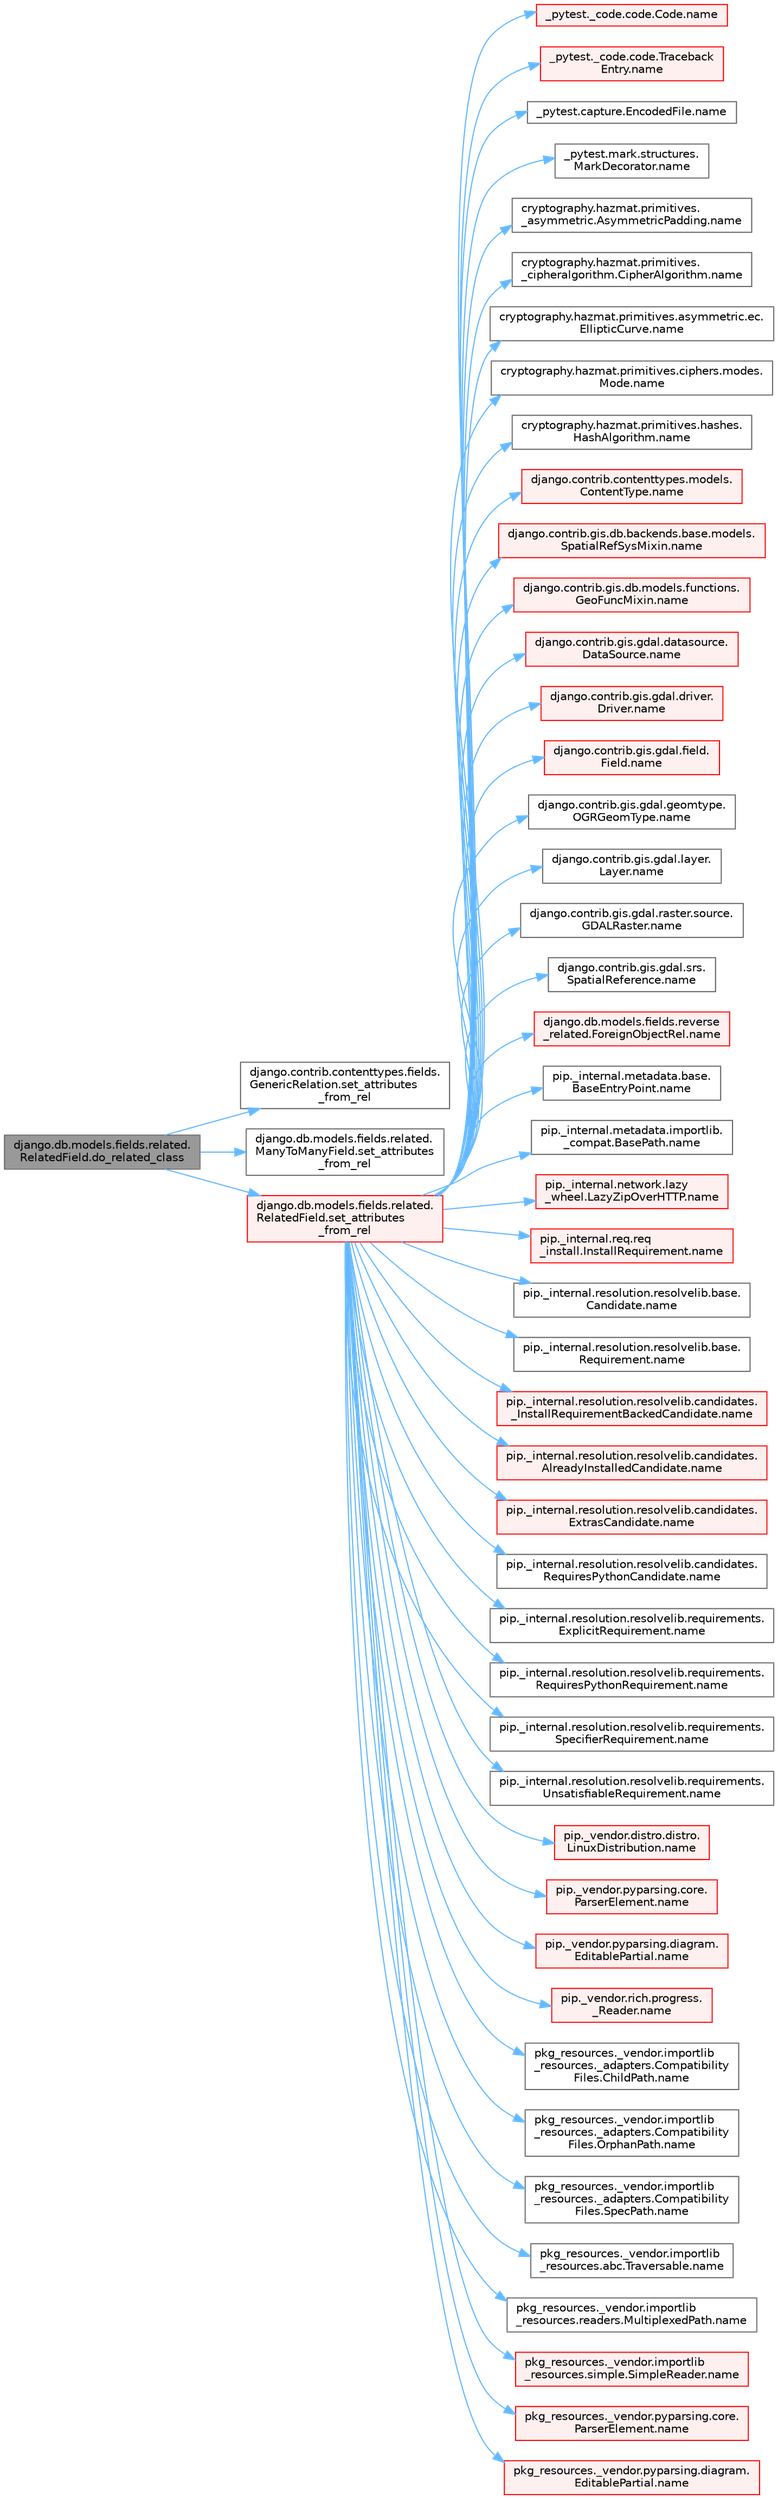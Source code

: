 digraph "django.db.models.fields.related.RelatedField.do_related_class"
{
 // LATEX_PDF_SIZE
  bgcolor="transparent";
  edge [fontname=Helvetica,fontsize=10,labelfontname=Helvetica,labelfontsize=10];
  node [fontname=Helvetica,fontsize=10,shape=box,height=0.2,width=0.4];
  rankdir="LR";
  Node1 [id="Node000001",label="django.db.models.fields.related.\lRelatedField.do_related_class",height=0.2,width=0.4,color="gray40", fillcolor="grey60", style="filled", fontcolor="black",tooltip=" "];
  Node1 -> Node2 [id="edge1_Node000001_Node000002",color="steelblue1",style="solid",tooltip=" "];
  Node2 [id="Node000002",label="django.contrib.contenttypes.fields.\lGenericRelation.set_attributes\l_from_rel",height=0.2,width=0.4,color="grey40", fillcolor="white", style="filled",URL="$classdjango_1_1contrib_1_1contenttypes_1_1fields_1_1_generic_relation.html#ab6dfab00906ad6c507e116ebd89df157",tooltip=" "];
  Node1 -> Node3 [id="edge2_Node000001_Node000003",color="steelblue1",style="solid",tooltip=" "];
  Node3 [id="Node000003",label="django.db.models.fields.related.\lManyToManyField.set_attributes\l_from_rel",height=0.2,width=0.4,color="grey40", fillcolor="white", style="filled",URL="$classdjango_1_1db_1_1models_1_1fields_1_1related_1_1_many_to_many_field.html#ad633f945a75ea81a351179ef87ccd8e8",tooltip=" "];
  Node1 -> Node4 [id="edge3_Node000001_Node000004",color="steelblue1",style="solid",tooltip=" "];
  Node4 [id="Node000004",label="django.db.models.fields.related.\lRelatedField.set_attributes\l_from_rel",height=0.2,width=0.4,color="red", fillcolor="#FFF0F0", style="filled",URL="$classdjango_1_1db_1_1models_1_1fields_1_1related_1_1_related_field.html#a5c0af9e9b9c8ca34aa5d78921bcf4360",tooltip=" "];
  Node4 -> Node5 [id="edge4_Node000004_Node000005",color="steelblue1",style="solid",tooltip=" "];
  Node5 [id="Node000005",label="_pytest._code.code.Code.name",height=0.2,width=0.4,color="red", fillcolor="#FFF0F0", style="filled",URL="$class__pytest_1_1__code_1_1code_1_1_code.html#a1f3cbc53ca6df4a1bab12183694b6e78",tooltip=" "];
  Node4 -> Node17 [id="edge5_Node000004_Node000017",color="steelblue1",style="solid",tooltip=" "];
  Node17 [id="Node000017",label="_pytest._code.code.Traceback\lEntry.name",height=0.2,width=0.4,color="red", fillcolor="#FFF0F0", style="filled",URL="$class__pytest_1_1__code_1_1code_1_1_traceback_entry.html#a106b95c0753f41669fbfb8ee4c11ad3d",tooltip=" "];
  Node4 -> Node19 [id="edge6_Node000004_Node000019",color="steelblue1",style="solid",tooltip=" "];
  Node19 [id="Node000019",label="_pytest.capture.EncodedFile.name",height=0.2,width=0.4,color="grey40", fillcolor="white", style="filled",URL="$class__pytest_1_1capture_1_1_encoded_file.html#a738c73b5de21c7261d9e51f71e4f0397",tooltip=" "];
  Node4 -> Node20 [id="edge7_Node000004_Node000020",color="steelblue1",style="solid",tooltip=" "];
  Node20 [id="Node000020",label="_pytest.mark.structures.\lMarkDecorator.name",height=0.2,width=0.4,color="grey40", fillcolor="white", style="filled",URL="$class__pytest_1_1mark_1_1structures_1_1_mark_decorator.html#ae8f66760cda125450e0e3bd38689c72f",tooltip=" "];
  Node4 -> Node21 [id="edge8_Node000004_Node000021",color="steelblue1",style="solid",tooltip=" "];
  Node21 [id="Node000021",label="cryptography.hazmat.primitives.\l_asymmetric.AsymmetricPadding.name",height=0.2,width=0.4,color="grey40", fillcolor="white", style="filled",URL="$classcryptography_1_1hazmat_1_1primitives_1_1__asymmetric_1_1_asymmetric_padding.html#a8f72e8284cb336861a873ed5ce0e39b5",tooltip=" "];
  Node4 -> Node22 [id="edge9_Node000004_Node000022",color="steelblue1",style="solid",tooltip=" "];
  Node22 [id="Node000022",label="cryptography.hazmat.primitives.\l_cipheralgorithm.CipherAlgorithm.name",height=0.2,width=0.4,color="grey40", fillcolor="white", style="filled",URL="$classcryptography_1_1hazmat_1_1primitives_1_1__cipheralgorithm_1_1_cipher_algorithm.html#a50567a5c3388450ab7aa883ab34a1ac7",tooltip=" "];
  Node4 -> Node23 [id="edge10_Node000004_Node000023",color="steelblue1",style="solid",tooltip=" "];
  Node23 [id="Node000023",label="cryptography.hazmat.primitives.asymmetric.ec.\lEllipticCurve.name",height=0.2,width=0.4,color="grey40", fillcolor="white", style="filled",URL="$classcryptography_1_1hazmat_1_1primitives_1_1asymmetric_1_1ec_1_1_elliptic_curve.html#a2775c4e945309a6c7ea33dace1698a60",tooltip=" "];
  Node4 -> Node24 [id="edge11_Node000004_Node000024",color="steelblue1",style="solid",tooltip=" "];
  Node24 [id="Node000024",label="cryptography.hazmat.primitives.ciphers.modes.\lMode.name",height=0.2,width=0.4,color="grey40", fillcolor="white", style="filled",URL="$classcryptography_1_1hazmat_1_1primitives_1_1ciphers_1_1modes_1_1_mode.html#a99d93fd1370a2abbb5bb5cffbd5ff0f7",tooltip=" "];
  Node4 -> Node25 [id="edge12_Node000004_Node000025",color="steelblue1",style="solid",tooltip=" "];
  Node25 [id="Node000025",label="cryptography.hazmat.primitives.hashes.\lHashAlgorithm.name",height=0.2,width=0.4,color="grey40", fillcolor="white", style="filled",URL="$classcryptography_1_1hazmat_1_1primitives_1_1hashes_1_1_hash_algorithm.html#a42c7e1582d9b46a015774af9e5cbbb0b",tooltip=" "];
  Node4 -> Node26 [id="edge13_Node000004_Node000026",color="steelblue1",style="solid",tooltip=" "];
  Node26 [id="Node000026",label="django.contrib.contenttypes.models.\lContentType.name",height=0.2,width=0.4,color="red", fillcolor="#FFF0F0", style="filled",URL="$classdjango_1_1contrib_1_1contenttypes_1_1models_1_1_content_type.html#a305b62f56597bb2e4823dcf5e6ccdcf8",tooltip=" "];
  Node4 -> Node28 [id="edge14_Node000004_Node000028",color="steelblue1",style="solid",tooltip=" "];
  Node28 [id="Node000028",label="django.contrib.gis.db.backends.base.models.\lSpatialRefSysMixin.name",height=0.2,width=0.4,color="red", fillcolor="#FFF0F0", style="filled",URL="$classdjango_1_1contrib_1_1gis_1_1db_1_1backends_1_1base_1_1models_1_1_spatial_ref_sys_mixin.html#a56fe36e786b49160249395f453dd1cab",tooltip=" "];
  Node4 -> Node58 [id="edge15_Node000004_Node000058",color="steelblue1",style="solid",tooltip=" "];
  Node58 [id="Node000058",label="django.contrib.gis.db.models.functions.\lGeoFuncMixin.name",height=0.2,width=0.4,color="red", fillcolor="#FFF0F0", style="filled",URL="$classdjango_1_1contrib_1_1gis_1_1db_1_1models_1_1functions_1_1_geo_func_mixin.html#adeeb6b2c9db337396468712e919af622",tooltip=" "];
  Node4 -> Node59 [id="edge16_Node000004_Node000059",color="steelblue1",style="solid",tooltip=" "];
  Node59 [id="Node000059",label="django.contrib.gis.gdal.datasource.\lDataSource.name",height=0.2,width=0.4,color="red", fillcolor="#FFF0F0", style="filled",URL="$classdjango_1_1contrib_1_1gis_1_1gdal_1_1datasource_1_1_data_source.html#aaa98728c7ef6f4d96c689550e8af3ed5",tooltip=" "];
  Node4 -> Node73 [id="edge17_Node000004_Node000073",color="steelblue1",style="solid",tooltip=" "];
  Node73 [id="Node000073",label="django.contrib.gis.gdal.driver.\lDriver.name",height=0.2,width=0.4,color="red", fillcolor="#FFF0F0", style="filled",URL="$classdjango_1_1contrib_1_1gis_1_1gdal_1_1driver_1_1_driver.html#aaa5d4d1b9fd762839db84d1e56e36b7f",tooltip=" "];
  Node4 -> Node74 [id="edge18_Node000004_Node000074",color="steelblue1",style="solid",tooltip=" "];
  Node74 [id="Node000074",label="django.contrib.gis.gdal.field.\lField.name",height=0.2,width=0.4,color="red", fillcolor="#FFF0F0", style="filled",URL="$classdjango_1_1contrib_1_1gis_1_1gdal_1_1field_1_1_field.html#a28a3b0af5006d5abf34d5b1497011368",tooltip=" "];
  Node4 -> Node75 [id="edge19_Node000004_Node000075",color="steelblue1",style="solid",tooltip=" "];
  Node75 [id="Node000075",label="django.contrib.gis.gdal.geomtype.\lOGRGeomType.name",height=0.2,width=0.4,color="grey40", fillcolor="white", style="filled",URL="$classdjango_1_1contrib_1_1gis_1_1gdal_1_1geomtype_1_1_o_g_r_geom_type.html#a719b3100682ab8df79fd8a2484163b8e",tooltip=" "];
  Node4 -> Node76 [id="edge20_Node000004_Node000076",color="steelblue1",style="solid",tooltip=" "];
  Node76 [id="Node000076",label="django.contrib.gis.gdal.layer.\lLayer.name",height=0.2,width=0.4,color="grey40", fillcolor="white", style="filled",URL="$classdjango_1_1contrib_1_1gis_1_1gdal_1_1layer_1_1_layer.html#a53791d8e2fe8b1ca86b426a625e7d66c",tooltip=" "];
  Node4 -> Node77 [id="edge21_Node000004_Node000077",color="steelblue1",style="solid",tooltip=" "];
  Node77 [id="Node000077",label="django.contrib.gis.gdal.raster.source.\lGDALRaster.name",height=0.2,width=0.4,color="grey40", fillcolor="white", style="filled",URL="$classdjango_1_1contrib_1_1gis_1_1gdal_1_1raster_1_1source_1_1_g_d_a_l_raster.html#a6cca2a8eca0ab4ff2e89f0f0cce590d1",tooltip=" "];
  Node4 -> Node78 [id="edge22_Node000004_Node000078",color="steelblue1",style="solid",tooltip=" "];
  Node78 [id="Node000078",label="django.contrib.gis.gdal.srs.\lSpatialReference.name",height=0.2,width=0.4,color="grey40", fillcolor="white", style="filled",URL="$classdjango_1_1contrib_1_1gis_1_1gdal_1_1srs_1_1_spatial_reference.html#ac2c9d37b41ae1a91ca63a7046590d603",tooltip=" "];
  Node4 -> Node79 [id="edge23_Node000004_Node000079",color="steelblue1",style="solid",tooltip=" "];
  Node79 [id="Node000079",label="django.db.models.fields.reverse\l_related.ForeignObjectRel.name",height=0.2,width=0.4,color="red", fillcolor="#FFF0F0", style="filled",URL="$classdjango_1_1db_1_1models_1_1fields_1_1reverse__related_1_1_foreign_object_rel.html#a5c0c2387142987d2c9582e677e90b5d7",tooltip=" "];
  Node4 -> Node392 [id="edge24_Node000004_Node000392",color="steelblue1",style="solid",tooltip=" "];
  Node392 [id="Node000392",label="pip._internal.metadata.base.\lBaseEntryPoint.name",height=0.2,width=0.4,color="grey40", fillcolor="white", style="filled",URL="$classpip_1_1__internal_1_1metadata_1_1base_1_1_base_entry_point.html#acd0c7299966258aeb0876da26520233d",tooltip=" "];
  Node4 -> Node393 [id="edge25_Node000004_Node000393",color="steelblue1",style="solid",tooltip=" "];
  Node393 [id="Node000393",label="pip._internal.metadata.importlib.\l_compat.BasePath.name",height=0.2,width=0.4,color="grey40", fillcolor="white", style="filled",URL="$classpip_1_1__internal_1_1metadata_1_1importlib_1_1__compat_1_1_base_path.html#aa5b4e00be6be00e1bd599909ae50bc00",tooltip=" "];
  Node4 -> Node394 [id="edge26_Node000004_Node000394",color="steelblue1",style="solid",tooltip=" "];
  Node394 [id="Node000394",label="pip._internal.network.lazy\l_wheel.LazyZipOverHTTP.name",height=0.2,width=0.4,color="red", fillcolor="#FFF0F0", style="filled",URL="$classpip_1_1__internal_1_1network_1_1lazy__wheel_1_1_lazy_zip_over_h_t_t_p.html#a59403bb703d375caa6c1dda7573257a1",tooltip=" "];
  Node4 -> Node395 [id="edge27_Node000004_Node000395",color="steelblue1",style="solid",tooltip=" "];
  Node395 [id="Node000395",label="pip._internal.req.req\l_install.InstallRequirement.name",height=0.2,width=0.4,color="red", fillcolor="#FFF0F0", style="filled",URL="$classpip_1_1__internal_1_1req_1_1req__install_1_1_install_requirement.html#a6b019e16ae98576ae64c68e0f5824e34",tooltip=" "];
  Node4 -> Node403 [id="edge28_Node000004_Node000403",color="steelblue1",style="solid",tooltip=" "];
  Node403 [id="Node000403",label="pip._internal.resolution.resolvelib.base.\lCandidate.name",height=0.2,width=0.4,color="grey40", fillcolor="white", style="filled",URL="$classpip_1_1__internal_1_1resolution_1_1resolvelib_1_1base_1_1_candidate.html#a7000e68e912182072a011f9df0c142ee",tooltip=" "];
  Node4 -> Node404 [id="edge29_Node000004_Node000404",color="steelblue1",style="solid",tooltip=" "];
  Node404 [id="Node000404",label="pip._internal.resolution.resolvelib.base.\lRequirement.name",height=0.2,width=0.4,color="grey40", fillcolor="white", style="filled",URL="$classpip_1_1__internal_1_1resolution_1_1resolvelib_1_1base_1_1_requirement.html#a013752876d4b3521f3a087987b443d90",tooltip=" "];
  Node4 -> Node405 [id="edge30_Node000004_Node000405",color="steelblue1",style="solid",tooltip=" "];
  Node405 [id="Node000405",label="pip._internal.resolution.resolvelib.candidates.\l_InstallRequirementBackedCandidate.name",height=0.2,width=0.4,color="red", fillcolor="#FFF0F0", style="filled",URL="$classpip_1_1__internal_1_1resolution_1_1resolvelib_1_1candidates_1_1___install_requirement_backed_candidate.html#a1538a825241b855a4abf51d6bf616cde",tooltip=" "];
  Node4 -> Node489 [id="edge31_Node000004_Node000489",color="steelblue1",style="solid",tooltip=" "];
  Node489 [id="Node000489",label="pip._internal.resolution.resolvelib.candidates.\lAlreadyInstalledCandidate.name",height=0.2,width=0.4,color="red", fillcolor="#FFF0F0", style="filled",URL="$classpip_1_1__internal_1_1resolution_1_1resolvelib_1_1candidates_1_1_already_installed_candidate.html#a0f4ae3f092daa140dc8bda04e8d0f2d0",tooltip=" "];
  Node4 -> Node490 [id="edge32_Node000004_Node000490",color="steelblue1",style="solid",tooltip=" "];
  Node490 [id="Node000490",label="pip._internal.resolution.resolvelib.candidates.\lExtrasCandidate.name",height=0.2,width=0.4,color="red", fillcolor="#FFF0F0", style="filled",URL="$classpip_1_1__internal_1_1resolution_1_1resolvelib_1_1candidates_1_1_extras_candidate.html#a6e13b1ab724cd7af8b22cadb37352b31",tooltip=" "];
  Node4 -> Node528 [id="edge33_Node000004_Node000528",color="steelblue1",style="solid",tooltip=" "];
  Node528 [id="Node000528",label="pip._internal.resolution.resolvelib.candidates.\lRequiresPythonCandidate.name",height=0.2,width=0.4,color="grey40", fillcolor="white", style="filled",URL="$classpip_1_1__internal_1_1resolution_1_1resolvelib_1_1candidates_1_1_requires_python_candidate.html#aeff13058676b07d1b67feed53749d838",tooltip=" "];
  Node4 -> Node529 [id="edge34_Node000004_Node000529",color="steelblue1",style="solid",tooltip=" "];
  Node529 [id="Node000529",label="pip._internal.resolution.resolvelib.requirements.\lExplicitRequirement.name",height=0.2,width=0.4,color="grey40", fillcolor="white", style="filled",URL="$classpip_1_1__internal_1_1resolution_1_1resolvelib_1_1requirements_1_1_explicit_requirement.html#a3e8f9b07c17be864b1a90cc2f5e87b35",tooltip=" "];
  Node4 -> Node530 [id="edge35_Node000004_Node000530",color="steelblue1",style="solid",tooltip=" "];
  Node530 [id="Node000530",label="pip._internal.resolution.resolvelib.requirements.\lRequiresPythonRequirement.name",height=0.2,width=0.4,color="grey40", fillcolor="white", style="filled",URL="$classpip_1_1__internal_1_1resolution_1_1resolvelib_1_1requirements_1_1_requires_python_requirement.html#ac555e717a97ebb38cb2ad735939cf8b8",tooltip=" "];
  Node4 -> Node531 [id="edge36_Node000004_Node000531",color="steelblue1",style="solid",tooltip=" "];
  Node531 [id="Node000531",label="pip._internal.resolution.resolvelib.requirements.\lSpecifierRequirement.name",height=0.2,width=0.4,color="grey40", fillcolor="white", style="filled",URL="$classpip_1_1__internal_1_1resolution_1_1resolvelib_1_1requirements_1_1_specifier_requirement.html#af2ae64f787d166605910d13457564fd9",tooltip=" "];
  Node4 -> Node532 [id="edge37_Node000004_Node000532",color="steelblue1",style="solid",tooltip=" "];
  Node532 [id="Node000532",label="pip._internal.resolution.resolvelib.requirements.\lUnsatisfiableRequirement.name",height=0.2,width=0.4,color="grey40", fillcolor="white", style="filled",URL="$classpip_1_1__internal_1_1resolution_1_1resolvelib_1_1requirements_1_1_unsatisfiable_requirement.html#a78f7012fa925a93d5600232bf2bc9728",tooltip=" "];
  Node4 -> Node533 [id="edge38_Node000004_Node000533",color="steelblue1",style="solid",tooltip=" "];
  Node533 [id="Node000533",label="pip._vendor.distro.distro.\lLinuxDistribution.name",height=0.2,width=0.4,color="red", fillcolor="#FFF0F0", style="filled",URL="$classpip_1_1__vendor_1_1distro_1_1distro_1_1_linux_distribution.html#a0f30009e5f86e89a27bd187e8a759e32",tooltip=" "];
  Node4 -> Node594 [id="edge39_Node000004_Node000594",color="steelblue1",style="solid",tooltip=" "];
  Node594 [id="Node000594",label="pip._vendor.pyparsing.core.\lParserElement.name",height=0.2,width=0.4,color="red", fillcolor="#FFF0F0", style="filled",URL="$classpip_1_1__vendor_1_1pyparsing_1_1core_1_1_parser_element.html#ad7db196655f86eaadabd81c40af25717",tooltip=" "];
  Node4 -> Node692 [id="edge40_Node000004_Node000692",color="steelblue1",style="solid",tooltip=" "];
  Node692 [id="Node000692",label="pip._vendor.pyparsing.diagram.\lEditablePartial.name",height=0.2,width=0.4,color="red", fillcolor="#FFF0F0", style="filled",URL="$classpip_1_1__vendor_1_1pyparsing_1_1diagram_1_1_editable_partial.html#a3c8365249bd6514fce002d62622de581",tooltip=" "];
  Node4 -> Node696 [id="edge41_Node000004_Node000696",color="steelblue1",style="solid",tooltip=" "];
  Node696 [id="Node000696",label="pip._vendor.rich.progress.\l_Reader.name",height=0.2,width=0.4,color="red", fillcolor="#FFF0F0", style="filled",URL="$classpip_1_1__vendor_1_1rich_1_1progress_1_1___reader.html#a545f897ce86cf3e798598cb200357c13",tooltip=" "];
  Node4 -> Node783 [id="edge42_Node000004_Node000783",color="steelblue1",style="solid",tooltip=" "];
  Node783 [id="Node000783",label="pkg_resources._vendor.importlib\l_resources._adapters.Compatibility\lFiles.ChildPath.name",height=0.2,width=0.4,color="grey40", fillcolor="white", style="filled",URL="$classpkg__resources_1_1__vendor_1_1importlib__resources_1_1__adapters_1_1_compatibility_files_1_1_child_path.html#afc94399ed8b98c04ce4e64ba7d938f83",tooltip=" "];
  Node4 -> Node784 [id="edge43_Node000004_Node000784",color="steelblue1",style="solid",tooltip=" "];
  Node784 [id="Node000784",label="pkg_resources._vendor.importlib\l_resources._adapters.Compatibility\lFiles.OrphanPath.name",height=0.2,width=0.4,color="grey40", fillcolor="white", style="filled",URL="$classpkg__resources_1_1__vendor_1_1importlib__resources_1_1__adapters_1_1_compatibility_files_1_1_orphan_path.html#ae9a1eacc3cea7040188062420f00df9b",tooltip=" "];
  Node4 -> Node785 [id="edge44_Node000004_Node000785",color="steelblue1",style="solid",tooltip=" "];
  Node785 [id="Node000785",label="pkg_resources._vendor.importlib\l_resources._adapters.Compatibility\lFiles.SpecPath.name",height=0.2,width=0.4,color="grey40", fillcolor="white", style="filled",URL="$classpkg__resources_1_1__vendor_1_1importlib__resources_1_1__adapters_1_1_compatibility_files_1_1_spec_path.html#a0c35c534c3eb08000540b1e49ea78514",tooltip=" "];
  Node4 -> Node786 [id="edge45_Node000004_Node000786",color="steelblue1",style="solid",tooltip=" "];
  Node786 [id="Node000786",label="pkg_resources._vendor.importlib\l_resources.abc.Traversable.name",height=0.2,width=0.4,color="grey40", fillcolor="white", style="filled",URL="$classpkg__resources_1_1__vendor_1_1importlib__resources_1_1abc_1_1_traversable.html#afe86b0d2fe70d19f7f25feb2a1bf5548",tooltip=" "];
  Node4 -> Node787 [id="edge46_Node000004_Node000787",color="steelblue1",style="solid",tooltip=" "];
  Node787 [id="Node000787",label="pkg_resources._vendor.importlib\l_resources.readers.MultiplexedPath.name",height=0.2,width=0.4,color="grey40", fillcolor="white", style="filled",URL="$classpkg__resources_1_1__vendor_1_1importlib__resources_1_1readers_1_1_multiplexed_path.html#ab768a171abd146d3e614e5f56eac674d",tooltip=" "];
  Node4 -> Node788 [id="edge47_Node000004_Node000788",color="steelblue1",style="solid",tooltip=" "];
  Node788 [id="Node000788",label="pkg_resources._vendor.importlib\l_resources.simple.SimpleReader.name",height=0.2,width=0.4,color="red", fillcolor="#FFF0F0", style="filled",URL="$classpkg__resources_1_1__vendor_1_1importlib__resources_1_1simple_1_1_simple_reader.html#ae1484ce89e0ae5c6a6db9670adc3881e",tooltip=" "];
  Node4 -> Node791 [id="edge48_Node000004_Node000791",color="steelblue1",style="solid",tooltip=" "];
  Node791 [id="Node000791",label="pkg_resources._vendor.pyparsing.core.\lParserElement.name",height=0.2,width=0.4,color="red", fillcolor="#FFF0F0", style="filled",URL="$classpkg__resources_1_1__vendor_1_1pyparsing_1_1core_1_1_parser_element.html#abf3887f5a60cd87875ad9ce57ba0ec6a",tooltip=" "];
  Node4 -> Node792 [id="edge49_Node000004_Node000792",color="steelblue1",style="solid",tooltip=" "];
  Node792 [id="Node000792",label="pkg_resources._vendor.pyparsing.diagram.\lEditablePartial.name",height=0.2,width=0.4,color="red", fillcolor="#FFF0F0", style="filled",URL="$classpkg__resources_1_1__vendor_1_1pyparsing_1_1diagram_1_1_editable_partial.html#a5d76afb03014e0a40acecc3203c5e359",tooltip=" "];
}
